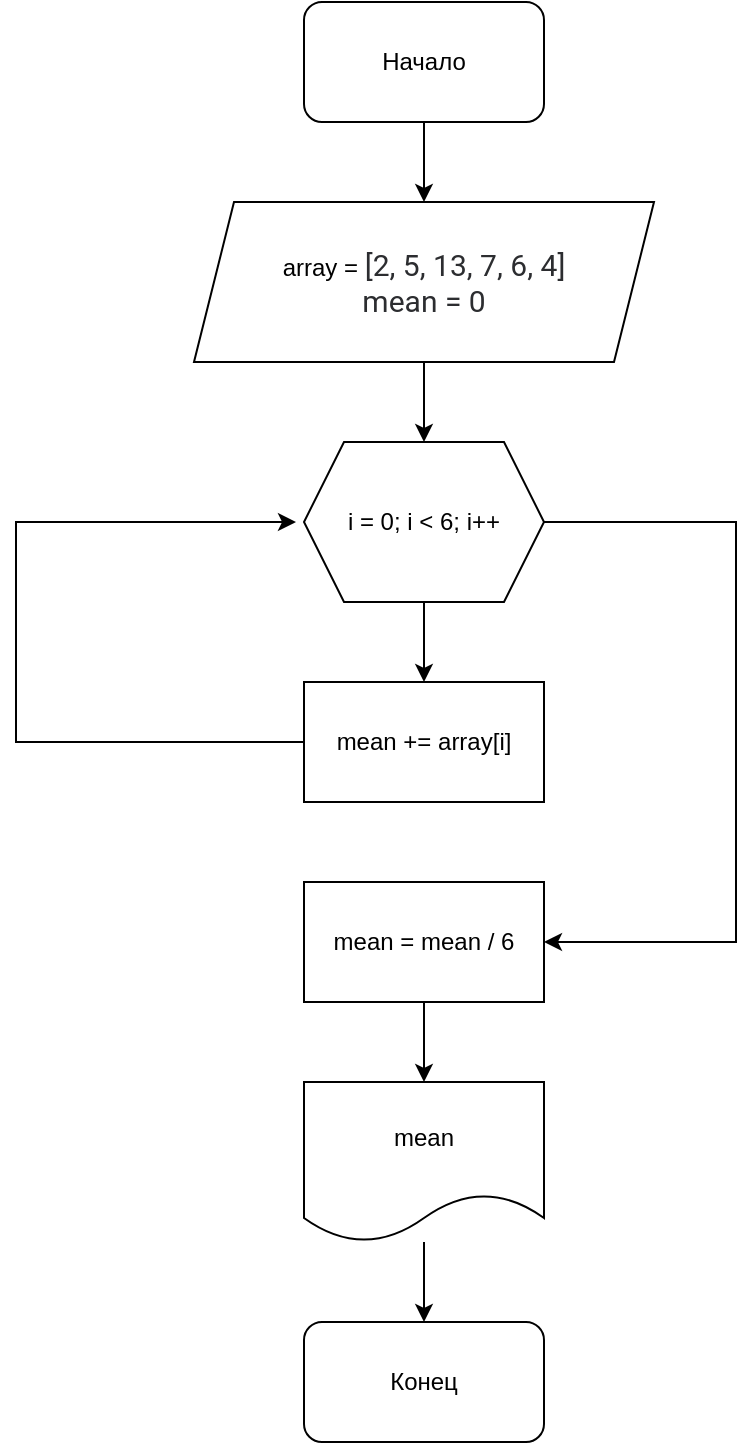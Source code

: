 <mxfile version="20.0.4" type="github">
  <diagram id="MUjYJQbiK1INUAyZAl1O" name="Page-1">
    <mxGraphModel dx="1422" dy="765" grid="1" gridSize="10" guides="1" tooltips="1" connect="1" arrows="1" fold="1" page="1" pageScale="1" pageWidth="827" pageHeight="1169" math="0" shadow="0">
      <root>
        <mxCell id="0" />
        <mxCell id="1" parent="0" />
        <mxCell id="5PXq2t10wzCUhbJBApSk-8" value="" style="edgeStyle=orthogonalEdgeStyle;rounded=0;orthogonalLoop=1;jettySize=auto;html=1;" edge="1" parent="1" source="5PXq2t10wzCUhbJBApSk-1" target="5PXq2t10wzCUhbJBApSk-3">
          <mxGeometry relative="1" as="geometry" />
        </mxCell>
        <mxCell id="5PXq2t10wzCUhbJBApSk-1" value="Начало" style="rounded=1;whiteSpace=wrap;html=1;" vertex="1" parent="1">
          <mxGeometry x="354" y="30" width="120" height="60" as="geometry" />
        </mxCell>
        <mxCell id="5PXq2t10wzCUhbJBApSk-2" value="Конец" style="rounded=1;whiteSpace=wrap;html=1;" vertex="1" parent="1">
          <mxGeometry x="354" y="690" width="120" height="60" as="geometry" />
        </mxCell>
        <mxCell id="5PXq2t10wzCUhbJBApSk-9" value="" style="edgeStyle=orthogonalEdgeStyle;rounded=0;orthogonalLoop=1;jettySize=auto;html=1;" edge="1" parent="1" source="5PXq2t10wzCUhbJBApSk-3" target="5PXq2t10wzCUhbJBApSk-4">
          <mxGeometry relative="1" as="geometry" />
        </mxCell>
        <mxCell id="5PXq2t10wzCUhbJBApSk-3" value="array =&amp;nbsp;&lt;span style=&quot;color: rgb(44, 45, 48); font-family: Roboto, &amp;quot;San Francisco&amp;quot;, &amp;quot;Helvetica Neue&amp;quot;, Helvetica, Arial; font-size: 15px; text-align: start; background-color: rgb(255, 255, 255);&quot;&gt;[2, 5, 13, 7, 6, 4]&lt;br&gt;mean = 0&lt;br&gt;&lt;/span&gt;" style="shape=parallelogram;perimeter=parallelogramPerimeter;whiteSpace=wrap;html=1;fixedSize=1;" vertex="1" parent="1">
          <mxGeometry x="299" y="130" width="230" height="80" as="geometry" />
        </mxCell>
        <mxCell id="5PXq2t10wzCUhbJBApSk-10" value="" style="edgeStyle=orthogonalEdgeStyle;rounded=0;orthogonalLoop=1;jettySize=auto;html=1;" edge="1" parent="1" source="5PXq2t10wzCUhbJBApSk-4" target="5PXq2t10wzCUhbJBApSk-5">
          <mxGeometry relative="1" as="geometry" />
        </mxCell>
        <mxCell id="5PXq2t10wzCUhbJBApSk-12" style="edgeStyle=orthogonalEdgeStyle;rounded=0;orthogonalLoop=1;jettySize=auto;html=1;entryX=1;entryY=0.5;entryDx=0;entryDy=0;" edge="1" parent="1" source="5PXq2t10wzCUhbJBApSk-4" target="5PXq2t10wzCUhbJBApSk-6">
          <mxGeometry relative="1" as="geometry">
            <mxPoint x="570" y="460" as="targetPoint" />
            <Array as="points">
              <mxPoint x="570" y="290" />
              <mxPoint x="570" y="500" />
            </Array>
          </mxGeometry>
        </mxCell>
        <mxCell id="5PXq2t10wzCUhbJBApSk-4" value="i = 0; i &amp;lt; 6; i++" style="shape=hexagon;perimeter=hexagonPerimeter2;whiteSpace=wrap;html=1;fixedSize=1;" vertex="1" parent="1">
          <mxGeometry x="354" y="250" width="120" height="80" as="geometry" />
        </mxCell>
        <mxCell id="5PXq2t10wzCUhbJBApSk-11" style="edgeStyle=orthogonalEdgeStyle;rounded=0;orthogonalLoop=1;jettySize=auto;html=1;" edge="1" parent="1" source="5PXq2t10wzCUhbJBApSk-5">
          <mxGeometry relative="1" as="geometry">
            <mxPoint x="350" y="290" as="targetPoint" />
            <Array as="points">
              <mxPoint x="210" y="400" />
              <mxPoint x="210" y="290" />
            </Array>
          </mxGeometry>
        </mxCell>
        <mxCell id="5PXq2t10wzCUhbJBApSk-5" value="mean += array[i]" style="rounded=0;whiteSpace=wrap;html=1;" vertex="1" parent="1">
          <mxGeometry x="354" y="370" width="120" height="60" as="geometry" />
        </mxCell>
        <mxCell id="5PXq2t10wzCUhbJBApSk-13" value="" style="edgeStyle=orthogonalEdgeStyle;rounded=0;orthogonalLoop=1;jettySize=auto;html=1;" edge="1" parent="1" source="5PXq2t10wzCUhbJBApSk-6" target="5PXq2t10wzCUhbJBApSk-7">
          <mxGeometry relative="1" as="geometry" />
        </mxCell>
        <mxCell id="5PXq2t10wzCUhbJBApSk-6" value="mean = mean / 6" style="rounded=0;whiteSpace=wrap;html=1;" vertex="1" parent="1">
          <mxGeometry x="354" y="470" width="120" height="60" as="geometry" />
        </mxCell>
        <mxCell id="5PXq2t10wzCUhbJBApSk-14" value="" style="edgeStyle=orthogonalEdgeStyle;rounded=0;orthogonalLoop=1;jettySize=auto;html=1;" edge="1" parent="1" source="5PXq2t10wzCUhbJBApSk-7" target="5PXq2t10wzCUhbJBApSk-2">
          <mxGeometry relative="1" as="geometry" />
        </mxCell>
        <mxCell id="5PXq2t10wzCUhbJBApSk-7" value="mean" style="shape=document;whiteSpace=wrap;html=1;boundedLbl=1;" vertex="1" parent="1">
          <mxGeometry x="354" y="570" width="120" height="80" as="geometry" />
        </mxCell>
      </root>
    </mxGraphModel>
  </diagram>
</mxfile>
